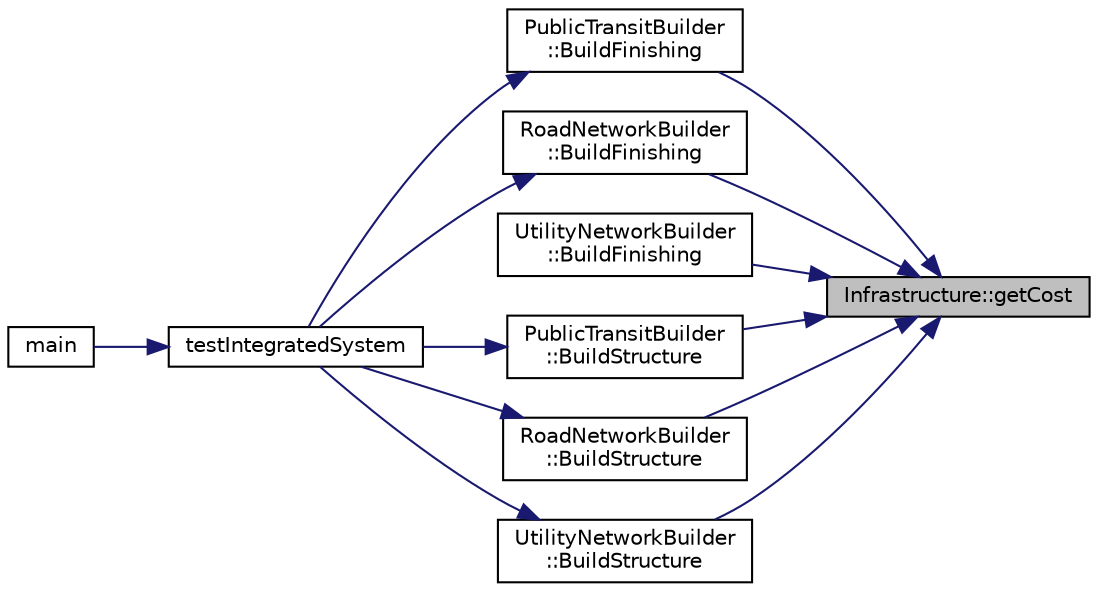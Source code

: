 digraph "Infrastructure::getCost"
{
 // LATEX_PDF_SIZE
  edge [fontname="Helvetica",fontsize="10",labelfontname="Helvetica",labelfontsize="10"];
  node [fontname="Helvetica",fontsize="10",shape=record];
  rankdir="RL";
  Node1 [label="Infrastructure::getCost",height=0.2,width=0.4,color="black", fillcolor="grey75", style="filled", fontcolor="black",tooltip="Gets the infrastructure cost."];
  Node1 -> Node2 [dir="back",color="midnightblue",fontsize="10",style="solid",fontname="Helvetica"];
  Node2 [label="PublicTransitBuilder\l::BuildFinishing",height=0.2,width=0.4,color="black", fillcolor="white", style="filled",URL="$classPublicTransitBuilder.html#aa2d57468ab8e96f9df19148b3c10f655",tooltip="Applies finishing touches to the public transit infrastructure Completes the description,..."];
  Node2 -> Node3 [dir="back",color="midnightblue",fontsize="10",style="solid",fontname="Helvetica"];
  Node3 [label="testIntegratedSystem",height=0.2,width=0.4,color="black", fillcolor="white", style="filled",URL="$main_8cpp.html#a859f1c4b77421f0cb0f62ba1bfd06029",tooltip=" "];
  Node3 -> Node4 [dir="back",color="midnightblue",fontsize="10",style="solid",fontname="Helvetica"];
  Node4 [label="main",height=0.2,width=0.4,color="black", fillcolor="white", style="filled",URL="$main_8cpp.html#ae66f6b31b5ad750f1fe042a706a4e3d4",tooltip="Main program entry point."];
  Node1 -> Node5 [dir="back",color="midnightblue",fontsize="10",style="solid",fontname="Helvetica"];
  Node5 [label="RoadNetworkBuilder\l::BuildFinishing",height=0.2,width=0.4,color="black", fillcolor="white", style="filled",URL="$classRoadNetworkBuilder.html#a83421c8b13b0a37d0baee4115951b728",tooltip="Completes the finishing phase of the road network."];
  Node5 -> Node3 [dir="back",color="midnightblue",fontsize="10",style="solid",fontname="Helvetica"];
  Node1 -> Node6 [dir="back",color="midnightblue",fontsize="10",style="solid",fontname="Helvetica"];
  Node6 [label="UtilityNetworkBuilder\l::BuildFinishing",height=0.2,width=0.4,color="black", fillcolor="white", style="filled",URL="$classUtilityNetworkBuilder.html#acc4533aabee7e66337f886cbb215665c",tooltip="Applies finishing touches to the infrastructure."];
  Node1 -> Node7 [dir="back",color="midnightblue",fontsize="10",style="solid",fontname="Helvetica"];
  Node7 [label="PublicTransitBuilder\l::BuildStructure",height=0.2,width=0.4,color="black", fillcolor="white", style="filled",URL="$classPublicTransitBuilder.html#a12f362020f9948819f736cd1f398e0d6",tooltip="Builds the main structure of the public transit infrastructure Adds to the description and increases ..."];
  Node7 -> Node3 [dir="back",color="midnightblue",fontsize="10",style="solid",fontname="Helvetica"];
  Node1 -> Node8 [dir="back",color="midnightblue",fontsize="10",style="solid",fontname="Helvetica"];
  Node8 [label="RoadNetworkBuilder\l::BuildStructure",height=0.2,width=0.4,color="black", fillcolor="white", style="filled",URL="$classRoadNetworkBuilder.html#a5b8c8d0d700d70de1e3e17a56b9eface",tooltip="Builds the structural phase of the road network."];
  Node8 -> Node3 [dir="back",color="midnightblue",fontsize="10",style="solid",fontname="Helvetica"];
  Node1 -> Node9 [dir="back",color="midnightblue",fontsize="10",style="solid",fontname="Helvetica"];
  Node9 [label="UtilityNetworkBuilder\l::BuildStructure",height=0.2,width=0.4,color="black", fillcolor="white", style="filled",URL="$classUtilityNetworkBuilder.html#a130d91c7768fd21a409f6d9961cdd2d7",tooltip="Builds the main structure."];
  Node9 -> Node3 [dir="back",color="midnightblue",fontsize="10",style="solid",fontname="Helvetica"];
}
